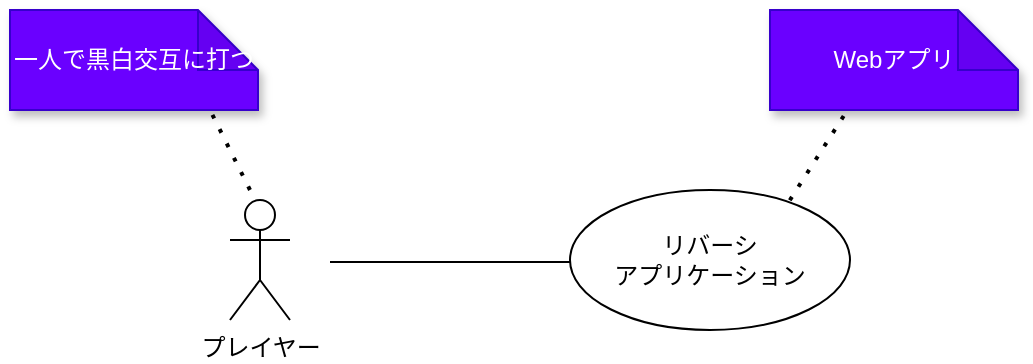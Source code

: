 <mxfile>
    <diagram id="IyFYxe55W9Er00nJ89u9" name="ページ1">
        <mxGraphModel dx="582" dy="420" grid="1" gridSize="10" guides="1" tooltips="1" connect="1" arrows="1" fold="1" page="1" pageScale="1" pageWidth="827" pageHeight="1169" math="0" shadow="0">
            <root>
                <mxCell id="0"/>
                <mxCell id="1" parent="0"/>
                <mxCell id="2" value="リバーシ&lt;br&gt;アプリケーション" style="ellipse;whiteSpace=wrap;html=1;" vertex="1" parent="1">
                    <mxGeometry x="330" y="150" width="140" height="70" as="geometry"/>
                </mxCell>
                <mxCell id="3" value="プレイヤー" style="shape=umlActor;verticalLabelPosition=bottom;verticalAlign=top;html=1;" vertex="1" parent="1">
                    <mxGeometry x="160" y="155" width="30" height="60" as="geometry"/>
                </mxCell>
                <mxCell id="5" value="" style="line;strokeWidth=1;fillColor=none;align=left;verticalAlign=middle;spacingTop=-1;spacingLeft=3;spacingRight=3;rotatable=0;labelPosition=right;points=[];portConstraint=eastwest;strokeColor=inherit;" vertex="1" parent="1">
                    <mxGeometry x="210" y="182" width="120" height="8" as="geometry"/>
                </mxCell>
                <mxCell id="7" value="Webアプリ" style="shape=note;whiteSpace=wrap;html=1;backgroundOutline=1;darkOpacity=0.05;shadow=1;fillColor=#6a00ff;fontColor=#ffffff;strokeColor=#3700CC;" vertex="1" parent="1">
                    <mxGeometry x="430" y="60" width="124" height="50" as="geometry"/>
                </mxCell>
                <mxCell id="8" value="一人で黒白交互に打つ" style="shape=note;whiteSpace=wrap;html=1;backgroundOutline=1;darkOpacity=0.05;shadow=1;fillColor=#6a00ff;fontColor=#ffffff;strokeColor=#3700CC;" vertex="1" parent="1">
                    <mxGeometry x="50" y="60" width="124" height="50" as="geometry"/>
                </mxCell>
                <mxCell id="9" value="" style="endArrow=none;dashed=1;html=1;dashPattern=1 3;strokeWidth=2;fontSize=11;" edge="1" parent="1">
                    <mxGeometry width="50" height="50" relative="1" as="geometry">
                        <mxPoint x="170" y="150" as="sourcePoint"/>
                        <mxPoint x="150" y="110" as="targetPoint"/>
                    </mxGeometry>
                </mxCell>
                <mxCell id="10" value="" style="endArrow=none;dashed=1;html=1;dashPattern=1 3;strokeWidth=2;fontSize=11;entryX=0.301;entryY=1.044;entryDx=0;entryDy=0;entryPerimeter=0;exitX=0.785;exitY=0.073;exitDx=0;exitDy=0;exitPerimeter=0;" edge="1" parent="1" source="2" target="7">
                    <mxGeometry width="50" height="50" relative="1" as="geometry">
                        <mxPoint x="440" y="150" as="sourcePoint"/>
                        <mxPoint x="370" y="210" as="targetPoint"/>
                    </mxGeometry>
                </mxCell>
            </root>
        </mxGraphModel>
    </diagram>
</mxfile>